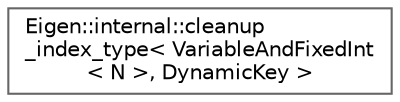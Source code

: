 digraph "Graphical Class Hierarchy"
{
 // LATEX_PDF_SIZE
  bgcolor="transparent";
  edge [fontname=Helvetica,fontsize=10,labelfontname=Helvetica,labelfontsize=10];
  node [fontname=Helvetica,fontsize=10,shape=box,height=0.2,width=0.4];
  rankdir="LR";
  Node0 [id="Node000000",label="Eigen::internal::cleanup\l_index_type\< VariableAndFixedInt\l\< N \>, DynamicKey \>",height=0.2,width=0.4,color="grey40", fillcolor="white", style="filled",URL="$structEigen_1_1internal_1_1cleanup__index__type_3_01VariableAndFixedInt_3_01N_01_4_00_01DynamicKey_01_4.html",tooltip=" "];
}
